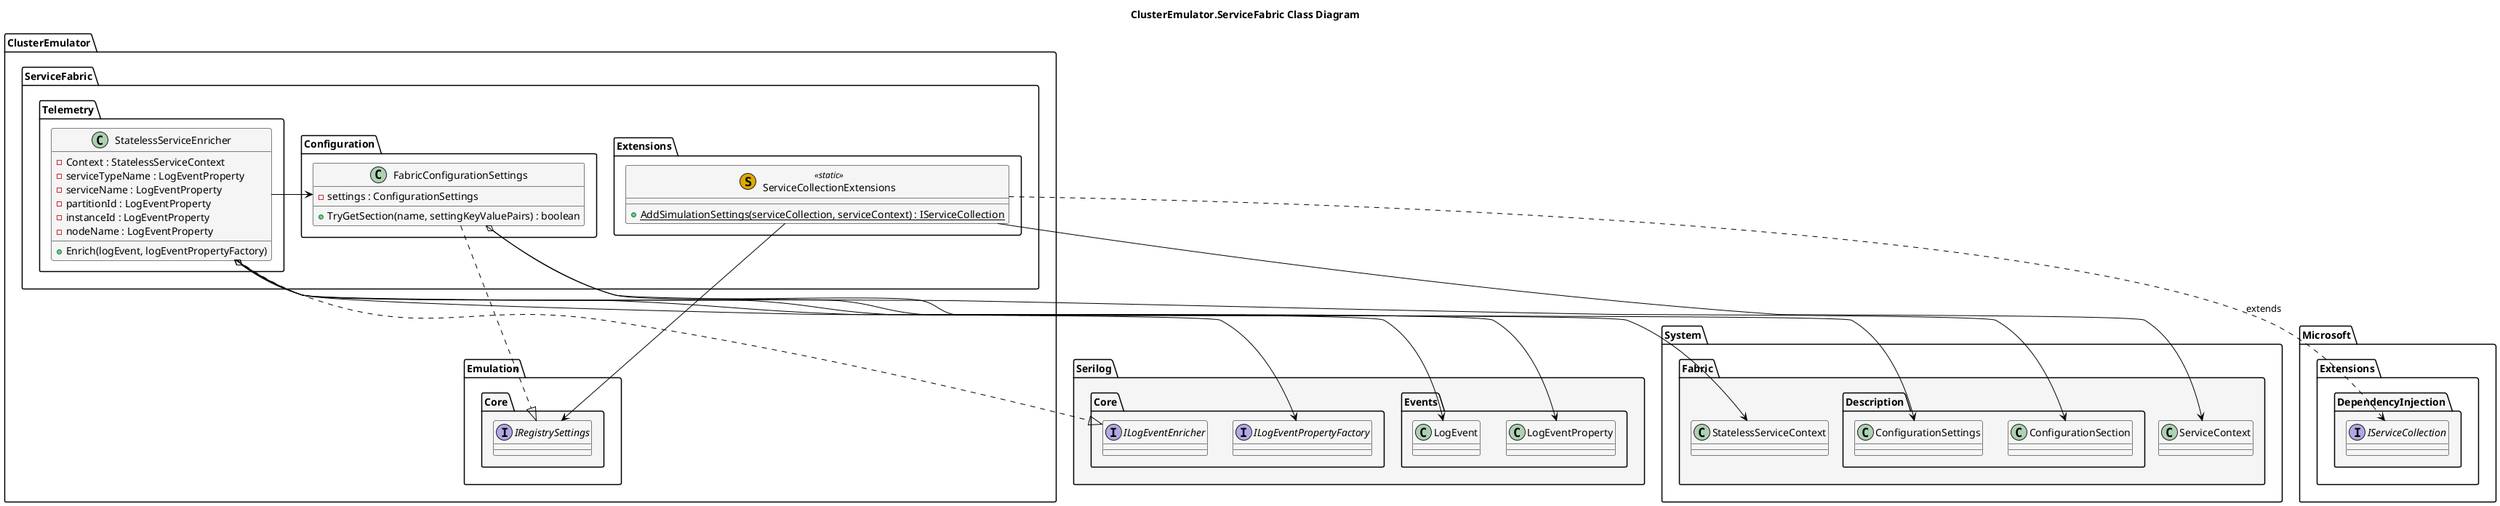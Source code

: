 @startuml

title ClusterEmulator.ServiceFabric Class Diagram

skinparam class {
    FontName Arial
    BorderColor black
    BackgroundColor whitesmoke
    ArrowColor black
}

namespace ClusterEmulator.ServiceFabric {
    namespace Configuration {
        class FabricConfigurationSettings {
            - settings : ConfigurationSettings
            + TryGetSection(name, settingKeyValuePairs) : boolean
        }
    }

    namespace Extensions {
        class ServiceCollectionExtensions << (S,#DDAA00) static >> {
            {static} + AddSimulationSettings(serviceCollection, serviceContext) : IServiceCollection
        }
    }

    namespace Telemetry {
        class StatelessServiceEnricher {
            - Context : StatelessServiceContext
            - serviceTypeName : LogEventProperty
            - serviceName : LogEventProperty
            - partitionId : LogEventProperty
            - instanceId : LogEventProperty
            - nodeName : LogEventProperty
            + Enrich(logEvent, logEventPropertyFactory)
        }
    }

    ClusterEmulator.ServiceFabric.Telemetry.StatelessServiceEnricher -> ClusterEmulator.ServiceFabric.Configuration.FabricConfigurationSettings
}

namespace System.Fabric #whitesmoke {
    class StatelessServiceContext

    namespace Description {
        class ConfigurationSettings
        class ConfigurationSection
    }
}

namespace Serilog #whitesmoke {
    namespace Core {
        interface ILogEventEnricher
        interface ILogEventPropertyFactory
    }

    namespace Events {
        class LogEvent
        class LogEventProperty
    }
}

namespace ClusterEmulator.Emulation.Core #whitesmoke {
    interface IRegistrySettings
}

namespace Microsoft.Extensions.DependencyInjection #whitesmoke {
    interface IServiceCollection
}

'ClusterEmulator.ServiceFabric connections'
ClusterEmulator.ServiceFabric.Telemetry.StatelessServiceEnricher o--> Serilog.Events.LogEventProperty
ClusterEmulator.ServiceFabric.Telemetry.StatelessServiceEnricher o--> System.Fabric.StatelessServiceContext
ClusterEmulator.ServiceFabric.Telemetry.StatelessServiceEnricher --> Serilog.Events.LogEvent
ClusterEmulator.ServiceFabric.Telemetry.StatelessServiceEnricher --> Serilog.Core.ILogEventPropertyFactory
ClusterEmulator.ServiceFabric.Telemetry.StatelessServiceEnricher ..|> Serilog.Core.ILogEventEnricher

ClusterEmulator.ServiceFabric.Extensions.ServiceCollectionExtensions ..> Microsoft.Extensions.DependencyInjection.IServiceCollection : extends
ClusterEmulator.ServiceFabric.Extensions.ServiceCollectionExtensions --> System.Fabric.ServiceContext
ClusterEmulator.ServiceFabric.Extensions.ServiceCollectionExtensions --> ClusterEmulator.Emulation.Core.IRegistrySettings

ClusterEmulator.ServiceFabric.Configuration.FabricConfigurationSettings ..|> ClusterEmulator.Emulation.Core.IRegistrySettings
ClusterEmulator.ServiceFabric.Configuration.FabricConfigurationSettings o--> System.Fabric.Description.ConfigurationSettings
ClusterEmulator.ServiceFabric.Configuration.FabricConfigurationSettings --> System.Fabric.Description.ConfigurationSection

@enduml